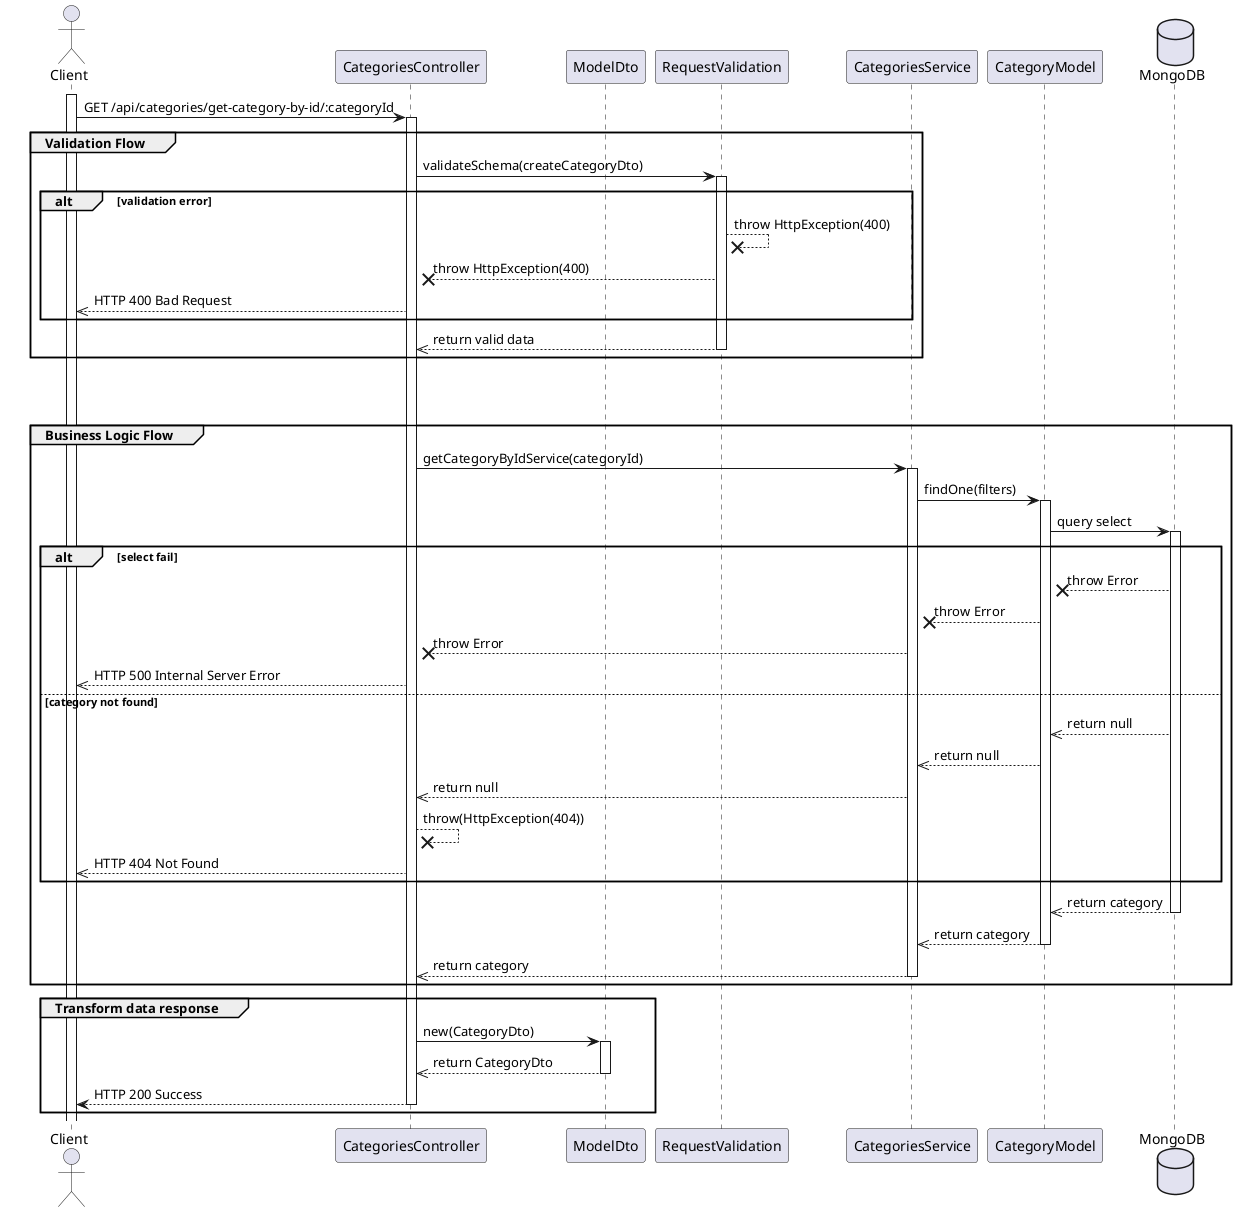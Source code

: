 @startuml View Detail Category

actor Client


participant CategoriesController
participant ModelDto
participant RequestValidation
participant CategoriesService
participant CategoryModel

database MongoDB

' Step 1
    activate Client
    Client -> CategoriesController: GET /api/categories/get-category-by-id/:categoryId
    activate CategoriesController



' Step 4
group Validation Flow
    CategoriesController -> RequestValidation: validateSchema(createCategoryDto)
    activate RequestValidation
    alt validation error
        RequestValidation --x RequestValidation: throw HttpException(400)
        RequestValidation --x CategoriesController: throw HttpException(400)
        CategoriesController -->> Client: HTTP 400 Bad Request
    end
    RequestValidation -->> CategoriesController: return valid data
    deactivate RequestValidation
end

break
break


' Step 5
group Business Logic Flow
    CategoriesController -> CategoriesService: getCategoryByIdService(categoryId)
    activate CategoriesService

    CategoriesService -> CategoryModel: findOne(filters)
    activate CategoryModel
    CategoryModel -> MongoDB: query select
    activate MongoDB

    alt select fail 
        MongoDB --x CategoryModel: throw Error
        CategoryModel --x CategoriesService: throw Error
        CategoriesService --x CategoriesController: throw Error
        CategoriesController -->> Client: HTTP 500 Internal Server Error
    else category not found
        MongoDB -->> CategoryModel: return null
        CategoryModel -->> CategoriesService: return null
        CategoriesService -->> CategoriesController: return null
        CategoriesController --x CategoriesController: throw(HttpException(404))
        CategoriesController -->> Client: HTTP 404 Not Found
    end

    MongoDB -->> CategoryModel: return category
    deactivate MongoDB
    CategoryModel -->> CategoriesService: return category
    deactivate CategoryModel
    CategoriesService -->> CategoriesController: return category
    deactivate CategoriesService
end

group Transform data response
    CategoriesController -> ModelDto: new(CategoryDto)
    activate ModelDto
    ModelDto -->> CategoriesController: return CategoryDto 
    deactivate ModelDto
CategoriesController --> Client: HTTP 200 Success
deactivate CategoriesController
end



@enduml